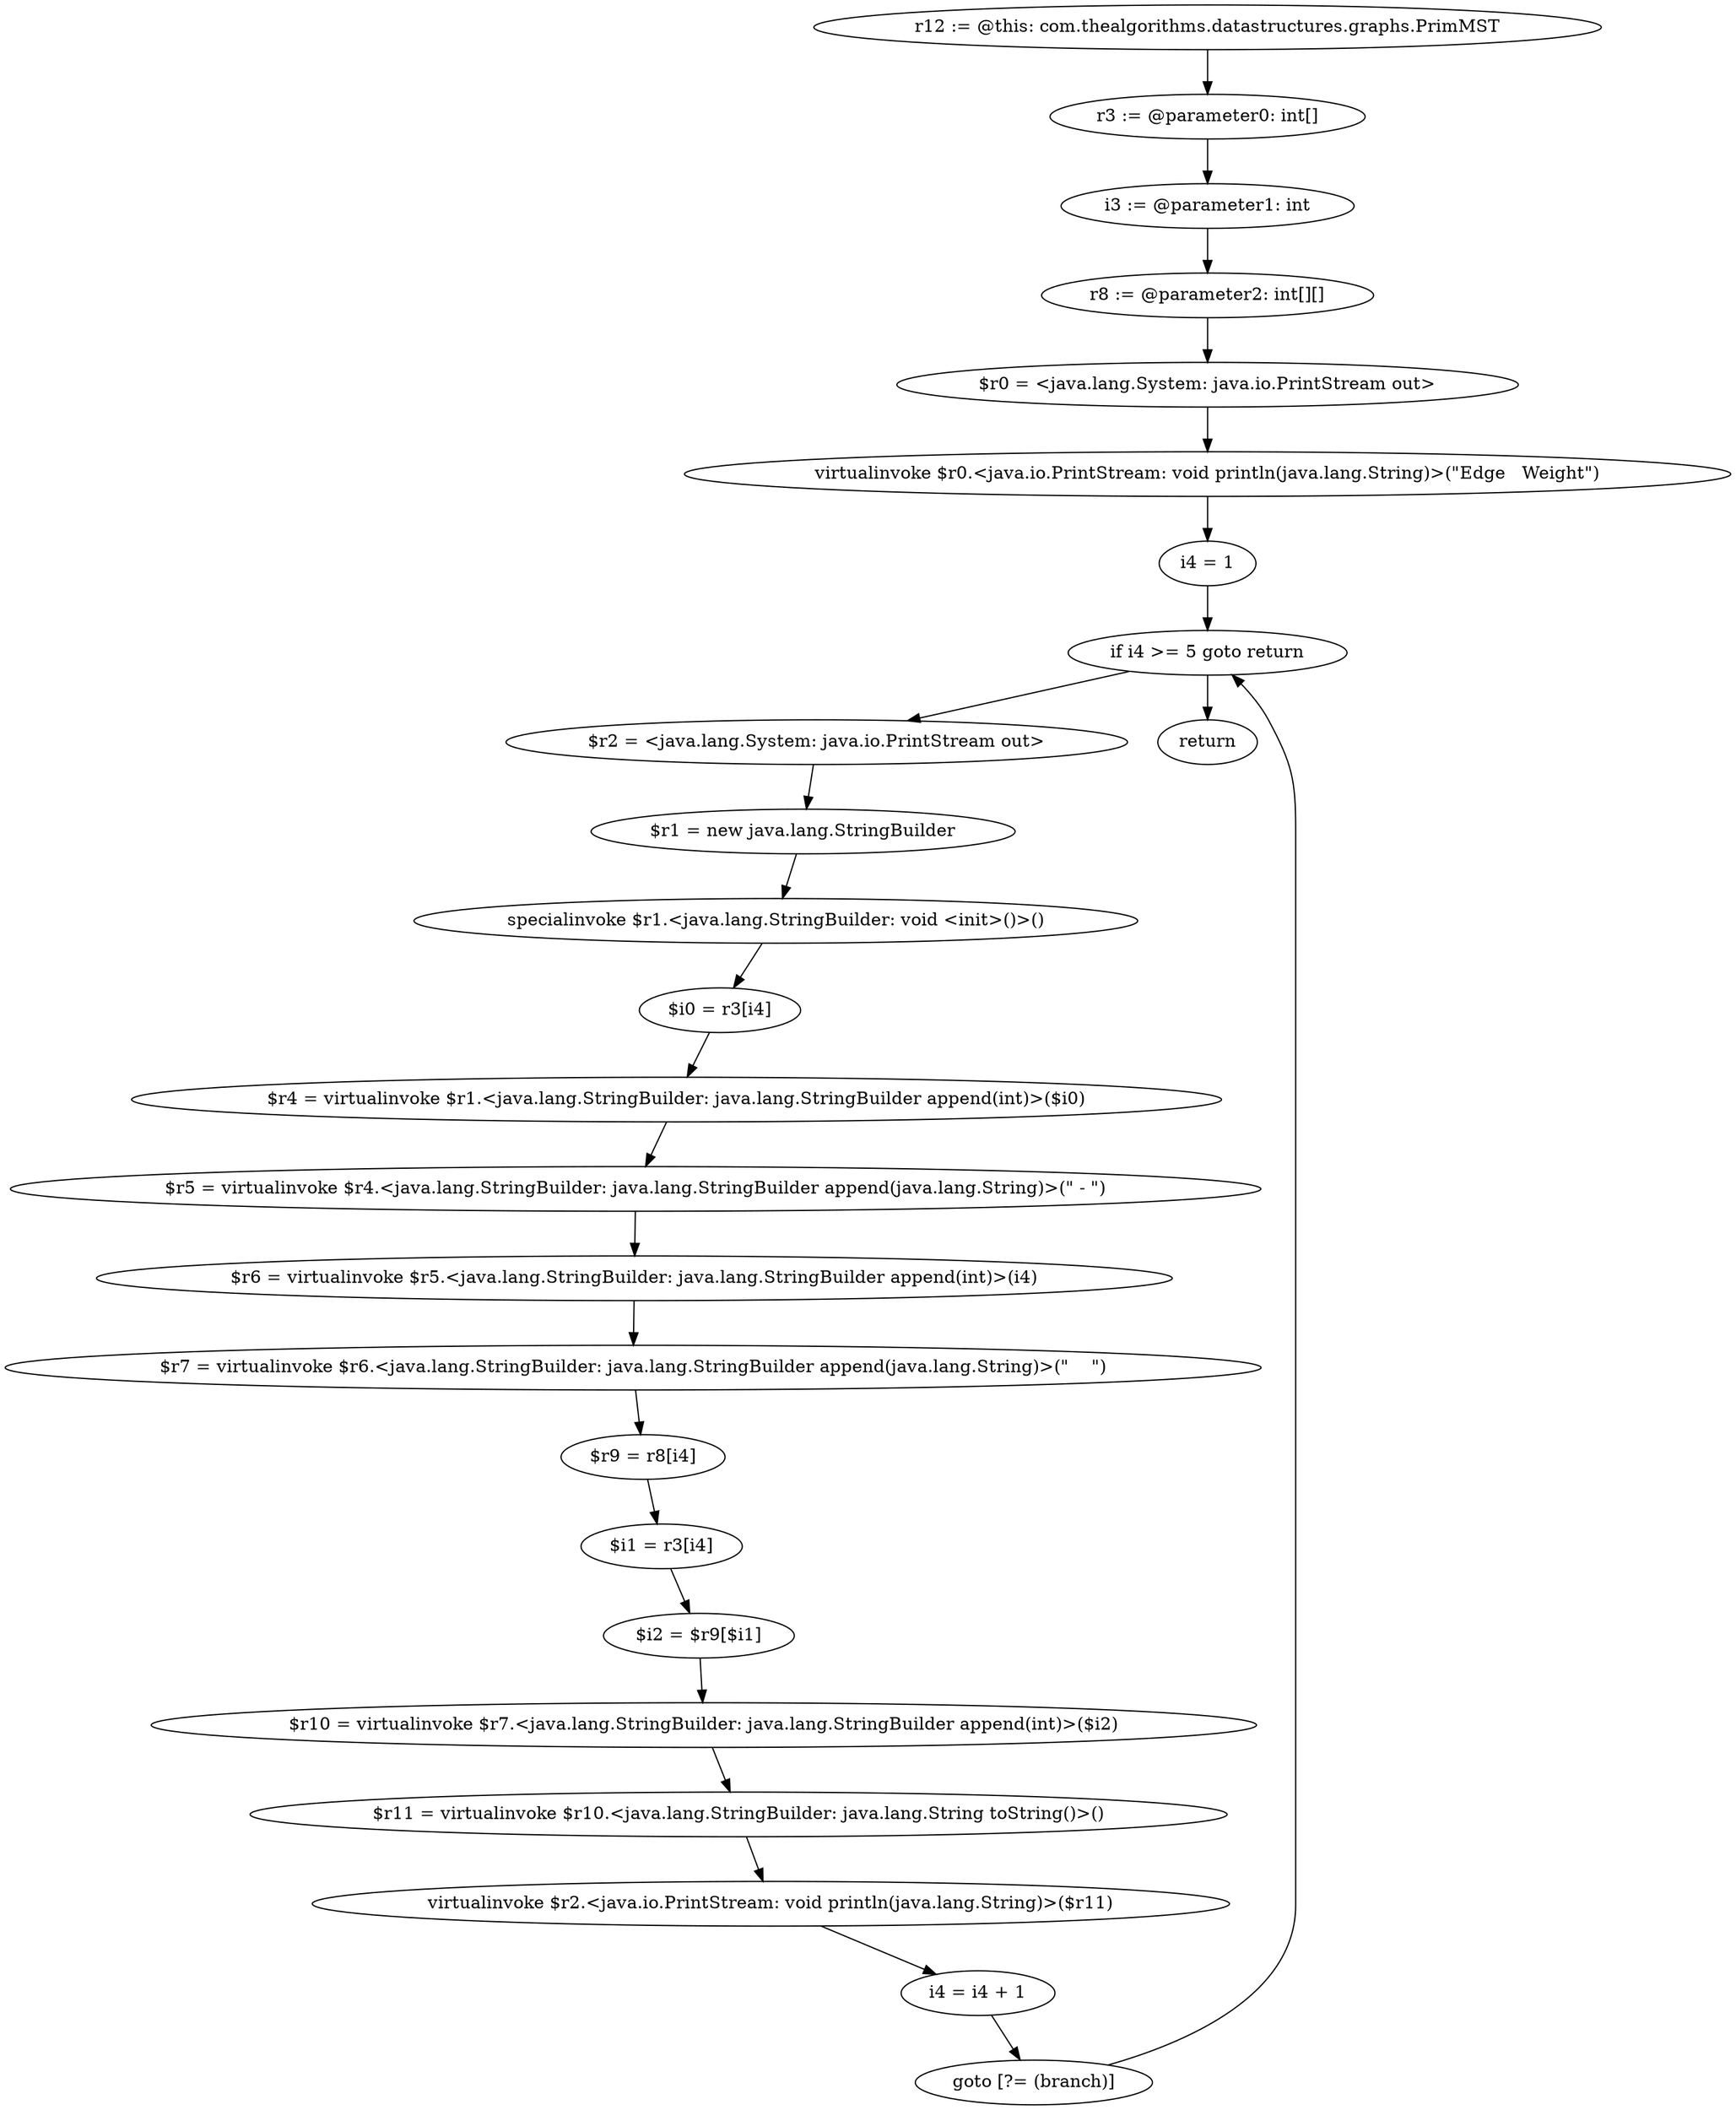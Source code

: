 digraph "unitGraph" {
    "r12 := @this: com.thealgorithms.datastructures.graphs.PrimMST"
    "r3 := @parameter0: int[]"
    "i3 := @parameter1: int"
    "r8 := @parameter2: int[][]"
    "$r0 = <java.lang.System: java.io.PrintStream out>"
    "virtualinvoke $r0.<java.io.PrintStream: void println(java.lang.String)>(\"Edge   Weight\")"
    "i4 = 1"
    "if i4 >= 5 goto return"
    "$r2 = <java.lang.System: java.io.PrintStream out>"
    "$r1 = new java.lang.StringBuilder"
    "specialinvoke $r1.<java.lang.StringBuilder: void <init>()>()"
    "$i0 = r3[i4]"
    "$r4 = virtualinvoke $r1.<java.lang.StringBuilder: java.lang.StringBuilder append(int)>($i0)"
    "$r5 = virtualinvoke $r4.<java.lang.StringBuilder: java.lang.StringBuilder append(java.lang.String)>(\" - \")"
    "$r6 = virtualinvoke $r5.<java.lang.StringBuilder: java.lang.StringBuilder append(int)>(i4)"
    "$r7 = virtualinvoke $r6.<java.lang.StringBuilder: java.lang.StringBuilder append(java.lang.String)>(\"    \")"
    "$r9 = r8[i4]"
    "$i1 = r3[i4]"
    "$i2 = $r9[$i1]"
    "$r10 = virtualinvoke $r7.<java.lang.StringBuilder: java.lang.StringBuilder append(int)>($i2)"
    "$r11 = virtualinvoke $r10.<java.lang.StringBuilder: java.lang.String toString()>()"
    "virtualinvoke $r2.<java.io.PrintStream: void println(java.lang.String)>($r11)"
    "i4 = i4 + 1"
    "goto [?= (branch)]"
    "return"
    "r12 := @this: com.thealgorithms.datastructures.graphs.PrimMST"->"r3 := @parameter0: int[]";
    "r3 := @parameter0: int[]"->"i3 := @parameter1: int";
    "i3 := @parameter1: int"->"r8 := @parameter2: int[][]";
    "r8 := @parameter2: int[][]"->"$r0 = <java.lang.System: java.io.PrintStream out>";
    "$r0 = <java.lang.System: java.io.PrintStream out>"->"virtualinvoke $r0.<java.io.PrintStream: void println(java.lang.String)>(\"Edge   Weight\")";
    "virtualinvoke $r0.<java.io.PrintStream: void println(java.lang.String)>(\"Edge   Weight\")"->"i4 = 1";
    "i4 = 1"->"if i4 >= 5 goto return";
    "if i4 >= 5 goto return"->"$r2 = <java.lang.System: java.io.PrintStream out>";
    "if i4 >= 5 goto return"->"return";
    "$r2 = <java.lang.System: java.io.PrintStream out>"->"$r1 = new java.lang.StringBuilder";
    "$r1 = new java.lang.StringBuilder"->"specialinvoke $r1.<java.lang.StringBuilder: void <init>()>()";
    "specialinvoke $r1.<java.lang.StringBuilder: void <init>()>()"->"$i0 = r3[i4]";
    "$i0 = r3[i4]"->"$r4 = virtualinvoke $r1.<java.lang.StringBuilder: java.lang.StringBuilder append(int)>($i0)";
    "$r4 = virtualinvoke $r1.<java.lang.StringBuilder: java.lang.StringBuilder append(int)>($i0)"->"$r5 = virtualinvoke $r4.<java.lang.StringBuilder: java.lang.StringBuilder append(java.lang.String)>(\" - \")";
    "$r5 = virtualinvoke $r4.<java.lang.StringBuilder: java.lang.StringBuilder append(java.lang.String)>(\" - \")"->"$r6 = virtualinvoke $r5.<java.lang.StringBuilder: java.lang.StringBuilder append(int)>(i4)";
    "$r6 = virtualinvoke $r5.<java.lang.StringBuilder: java.lang.StringBuilder append(int)>(i4)"->"$r7 = virtualinvoke $r6.<java.lang.StringBuilder: java.lang.StringBuilder append(java.lang.String)>(\"    \")";
    "$r7 = virtualinvoke $r6.<java.lang.StringBuilder: java.lang.StringBuilder append(java.lang.String)>(\"    \")"->"$r9 = r8[i4]";
    "$r9 = r8[i4]"->"$i1 = r3[i4]";
    "$i1 = r3[i4]"->"$i2 = $r9[$i1]";
    "$i2 = $r9[$i1]"->"$r10 = virtualinvoke $r7.<java.lang.StringBuilder: java.lang.StringBuilder append(int)>($i2)";
    "$r10 = virtualinvoke $r7.<java.lang.StringBuilder: java.lang.StringBuilder append(int)>($i2)"->"$r11 = virtualinvoke $r10.<java.lang.StringBuilder: java.lang.String toString()>()";
    "$r11 = virtualinvoke $r10.<java.lang.StringBuilder: java.lang.String toString()>()"->"virtualinvoke $r2.<java.io.PrintStream: void println(java.lang.String)>($r11)";
    "virtualinvoke $r2.<java.io.PrintStream: void println(java.lang.String)>($r11)"->"i4 = i4 + 1";
    "i4 = i4 + 1"->"goto [?= (branch)]";
    "goto [?= (branch)]"->"if i4 >= 5 goto return";
}
